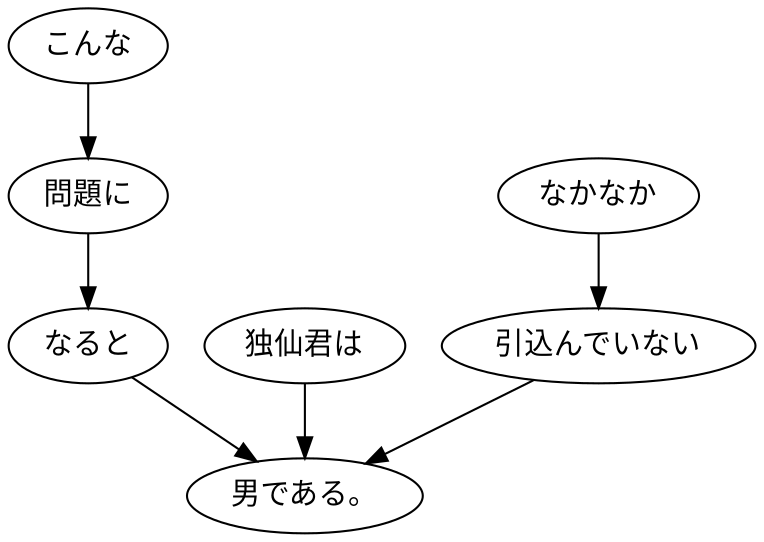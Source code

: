 digraph graph8515 {
	node0 [label="こんな"];
	node1 [label="問題に"];
	node2 [label="なると"];
	node3 [label="独仙君は"];
	node4 [label="なかなか"];
	node5 [label="引込んでいない"];
	node6 [label="男である。"];
	node0 -> node1;
	node1 -> node2;
	node2 -> node6;
	node3 -> node6;
	node4 -> node5;
	node5 -> node6;
}
